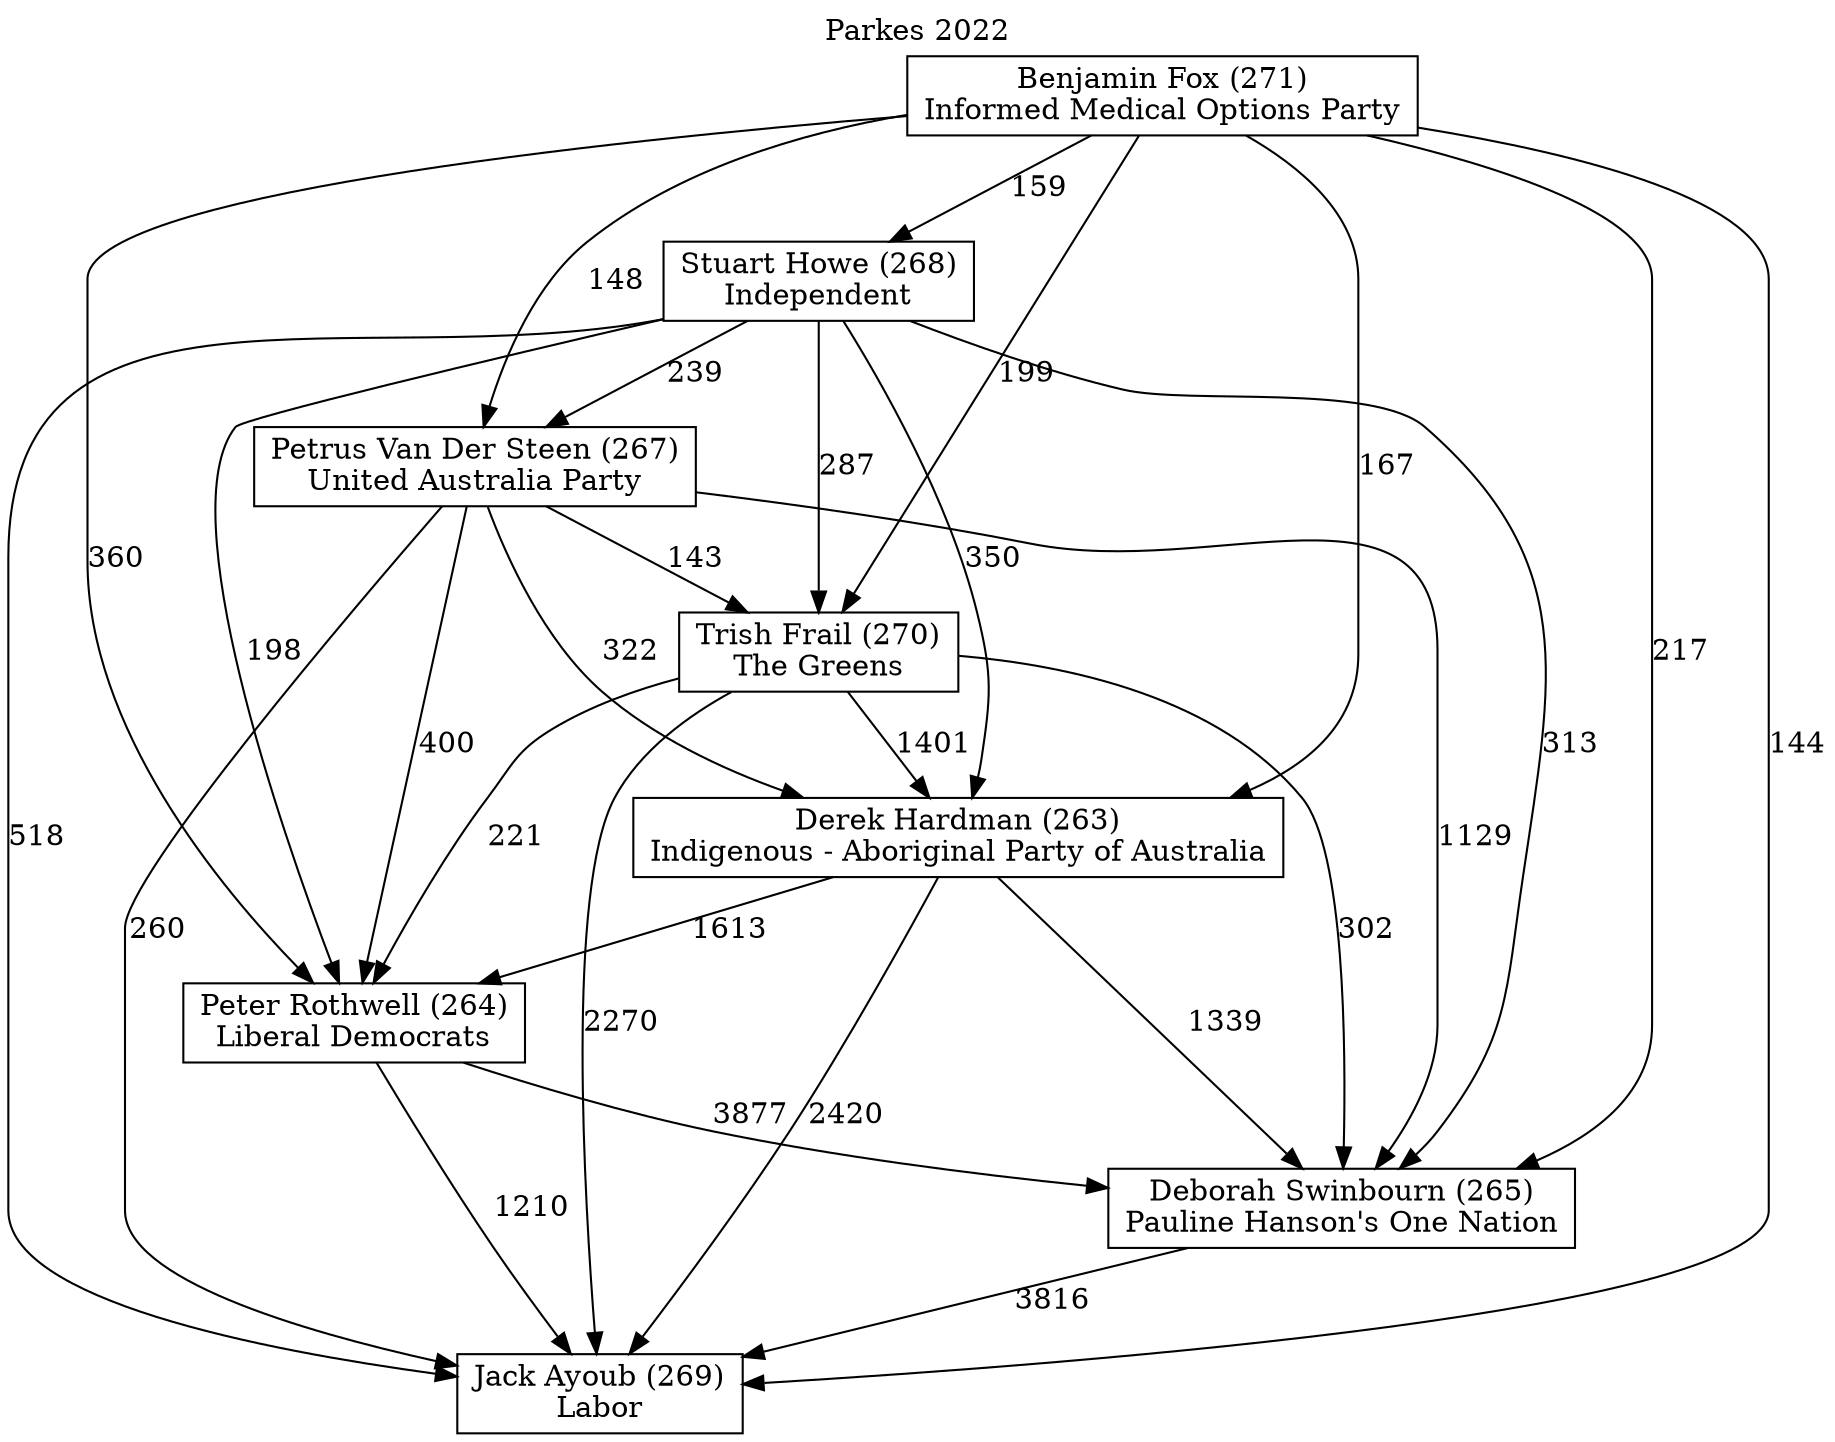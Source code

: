 // House preference flow
digraph "Jack Ayoub (269)_Parkes_2022" {
	graph [label="Parkes 2022" labelloc=t mclimit=10]
	node [shape=box]
	"Derek Hardman (263)" [label="Derek Hardman (263)
Indigenous - Aboriginal Party of Australia"]
	"Trish Frail (270)" [label="Trish Frail (270)
The Greens"]
	"Stuart Howe (268)" [label="Stuart Howe (268)
Independent"]
	"Peter Rothwell (264)" [label="Peter Rothwell (264)
Liberal Democrats"]
	"Petrus Van Der Steen (267)" [label="Petrus Van Der Steen (267)
United Australia Party"]
	"Deborah Swinbourn (265)" [label="Deborah Swinbourn (265)
Pauline Hanson's One Nation"]
	"Jack Ayoub (269)" [label="Jack Ayoub (269)
Labor"]
	"Benjamin Fox (271)" [label="Benjamin Fox (271)
Informed Medical Options Party"]
	"Stuart Howe (268)" -> "Trish Frail (270)" [label=287]
	"Stuart Howe (268)" -> "Jack Ayoub (269)" [label=518]
	"Benjamin Fox (271)" -> "Deborah Swinbourn (265)" [label=217]
	"Trish Frail (270)" -> "Derek Hardman (263)" [label=1401]
	"Stuart Howe (268)" -> "Deborah Swinbourn (265)" [label=313]
	"Benjamin Fox (271)" -> "Stuart Howe (268)" [label=159]
	"Benjamin Fox (271)" -> "Jack Ayoub (269)" [label=144]
	"Benjamin Fox (271)" -> "Petrus Van Der Steen (267)" [label=148]
	"Petrus Van Der Steen (267)" -> "Peter Rothwell (264)" [label=400]
	"Derek Hardman (263)" -> "Deborah Swinbourn (265)" [label=1339]
	"Stuart Howe (268)" -> "Petrus Van Der Steen (267)" [label=239]
	"Petrus Van Der Steen (267)" -> "Jack Ayoub (269)" [label=260]
	"Stuart Howe (268)" -> "Peter Rothwell (264)" [label=198]
	"Deborah Swinbourn (265)" -> "Jack Ayoub (269)" [label=3816]
	"Trish Frail (270)" -> "Deborah Swinbourn (265)" [label=302]
	"Petrus Van Der Steen (267)" -> "Deborah Swinbourn (265)" [label=1129]
	"Stuart Howe (268)" -> "Derek Hardman (263)" [label=350]
	"Derek Hardman (263)" -> "Jack Ayoub (269)" [label=2420]
	"Trish Frail (270)" -> "Jack Ayoub (269)" [label=2270]
	"Benjamin Fox (271)" -> "Trish Frail (270)" [label=199]
	"Peter Rothwell (264)" -> "Deborah Swinbourn (265)" [label=3877]
	"Derek Hardman (263)" -> "Peter Rothwell (264)" [label=1613]
	"Benjamin Fox (271)" -> "Peter Rothwell (264)" [label=360]
	"Petrus Van Der Steen (267)" -> "Trish Frail (270)" [label=143]
	"Trish Frail (270)" -> "Peter Rothwell (264)" [label=221]
	"Peter Rothwell (264)" -> "Jack Ayoub (269)" [label=1210]
	"Petrus Van Der Steen (267)" -> "Derek Hardman (263)" [label=322]
	"Benjamin Fox (271)" -> "Derek Hardman (263)" [label=167]
}
